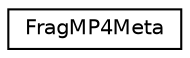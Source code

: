 digraph "Graphical Class Hierarchy"
{
  edge [fontname="Helvetica",fontsize="10",labelfontname="Helvetica",labelfontsize="10"];
  node [fontname="Helvetica",fontsize="10",shape=record];
  rankdir="LR";
  Node0 [label="FragMP4Meta",height=0.2,width=0.4,color="black", fillcolor="white", style="filled",URL="$structFragMP4Meta.html"];
}
